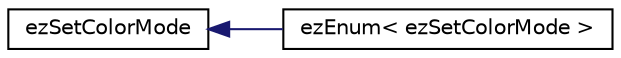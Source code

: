 digraph "Graphical Class Hierarchy"
{
 // LATEX_PDF_SIZE
  edge [fontname="Helvetica",fontsize="10",labelfontname="Helvetica",labelfontsize="10"];
  node [fontname="Helvetica",fontsize="10",shape=record];
  rankdir="LR";
  Node0 [label="ezSetColorMode",height=0.2,width=0.4,color="black", fillcolor="white", style="filled",URL="$de/d79/structez_set_color_mode.htm",tooltip=" "];
  Node0 -> Node1 [dir="back",color="midnightblue",fontsize="10",style="solid",fontname="Helvetica"];
  Node1 [label="ezEnum\< ezSetColorMode \>",height=0.2,width=0.4,color="black", fillcolor="white", style="filled",URL="$d6/dd9/structez_enum.htm",tooltip=" "];
}

